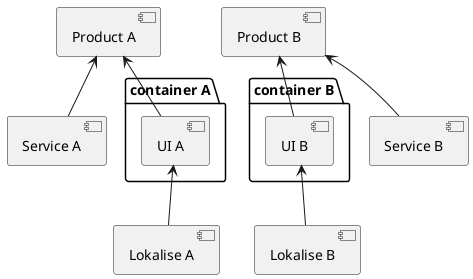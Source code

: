  @startuml
component "Lokalise A" as locA
component "Lokalise B" as locB
package "container A" {
    component "UI A" as uiA
}
package "container B" {
    component "UI B" as uiB
}
component "Service A" as svcA
component "Service B" as svcB
component "Product A" as prodA
component "Product B" as prodB

uiA -u-> prodA
locA -u-> uiA
locB -u-> uiB
' Used to align graphics
locA -[hidden]r- locB
svcA -u-> prodA
uiB -u-> prodB
svcB -u-> prodB

svcA -[hidden]u-> prodB
uiA -[hidden]u-> prodB

@enduml
